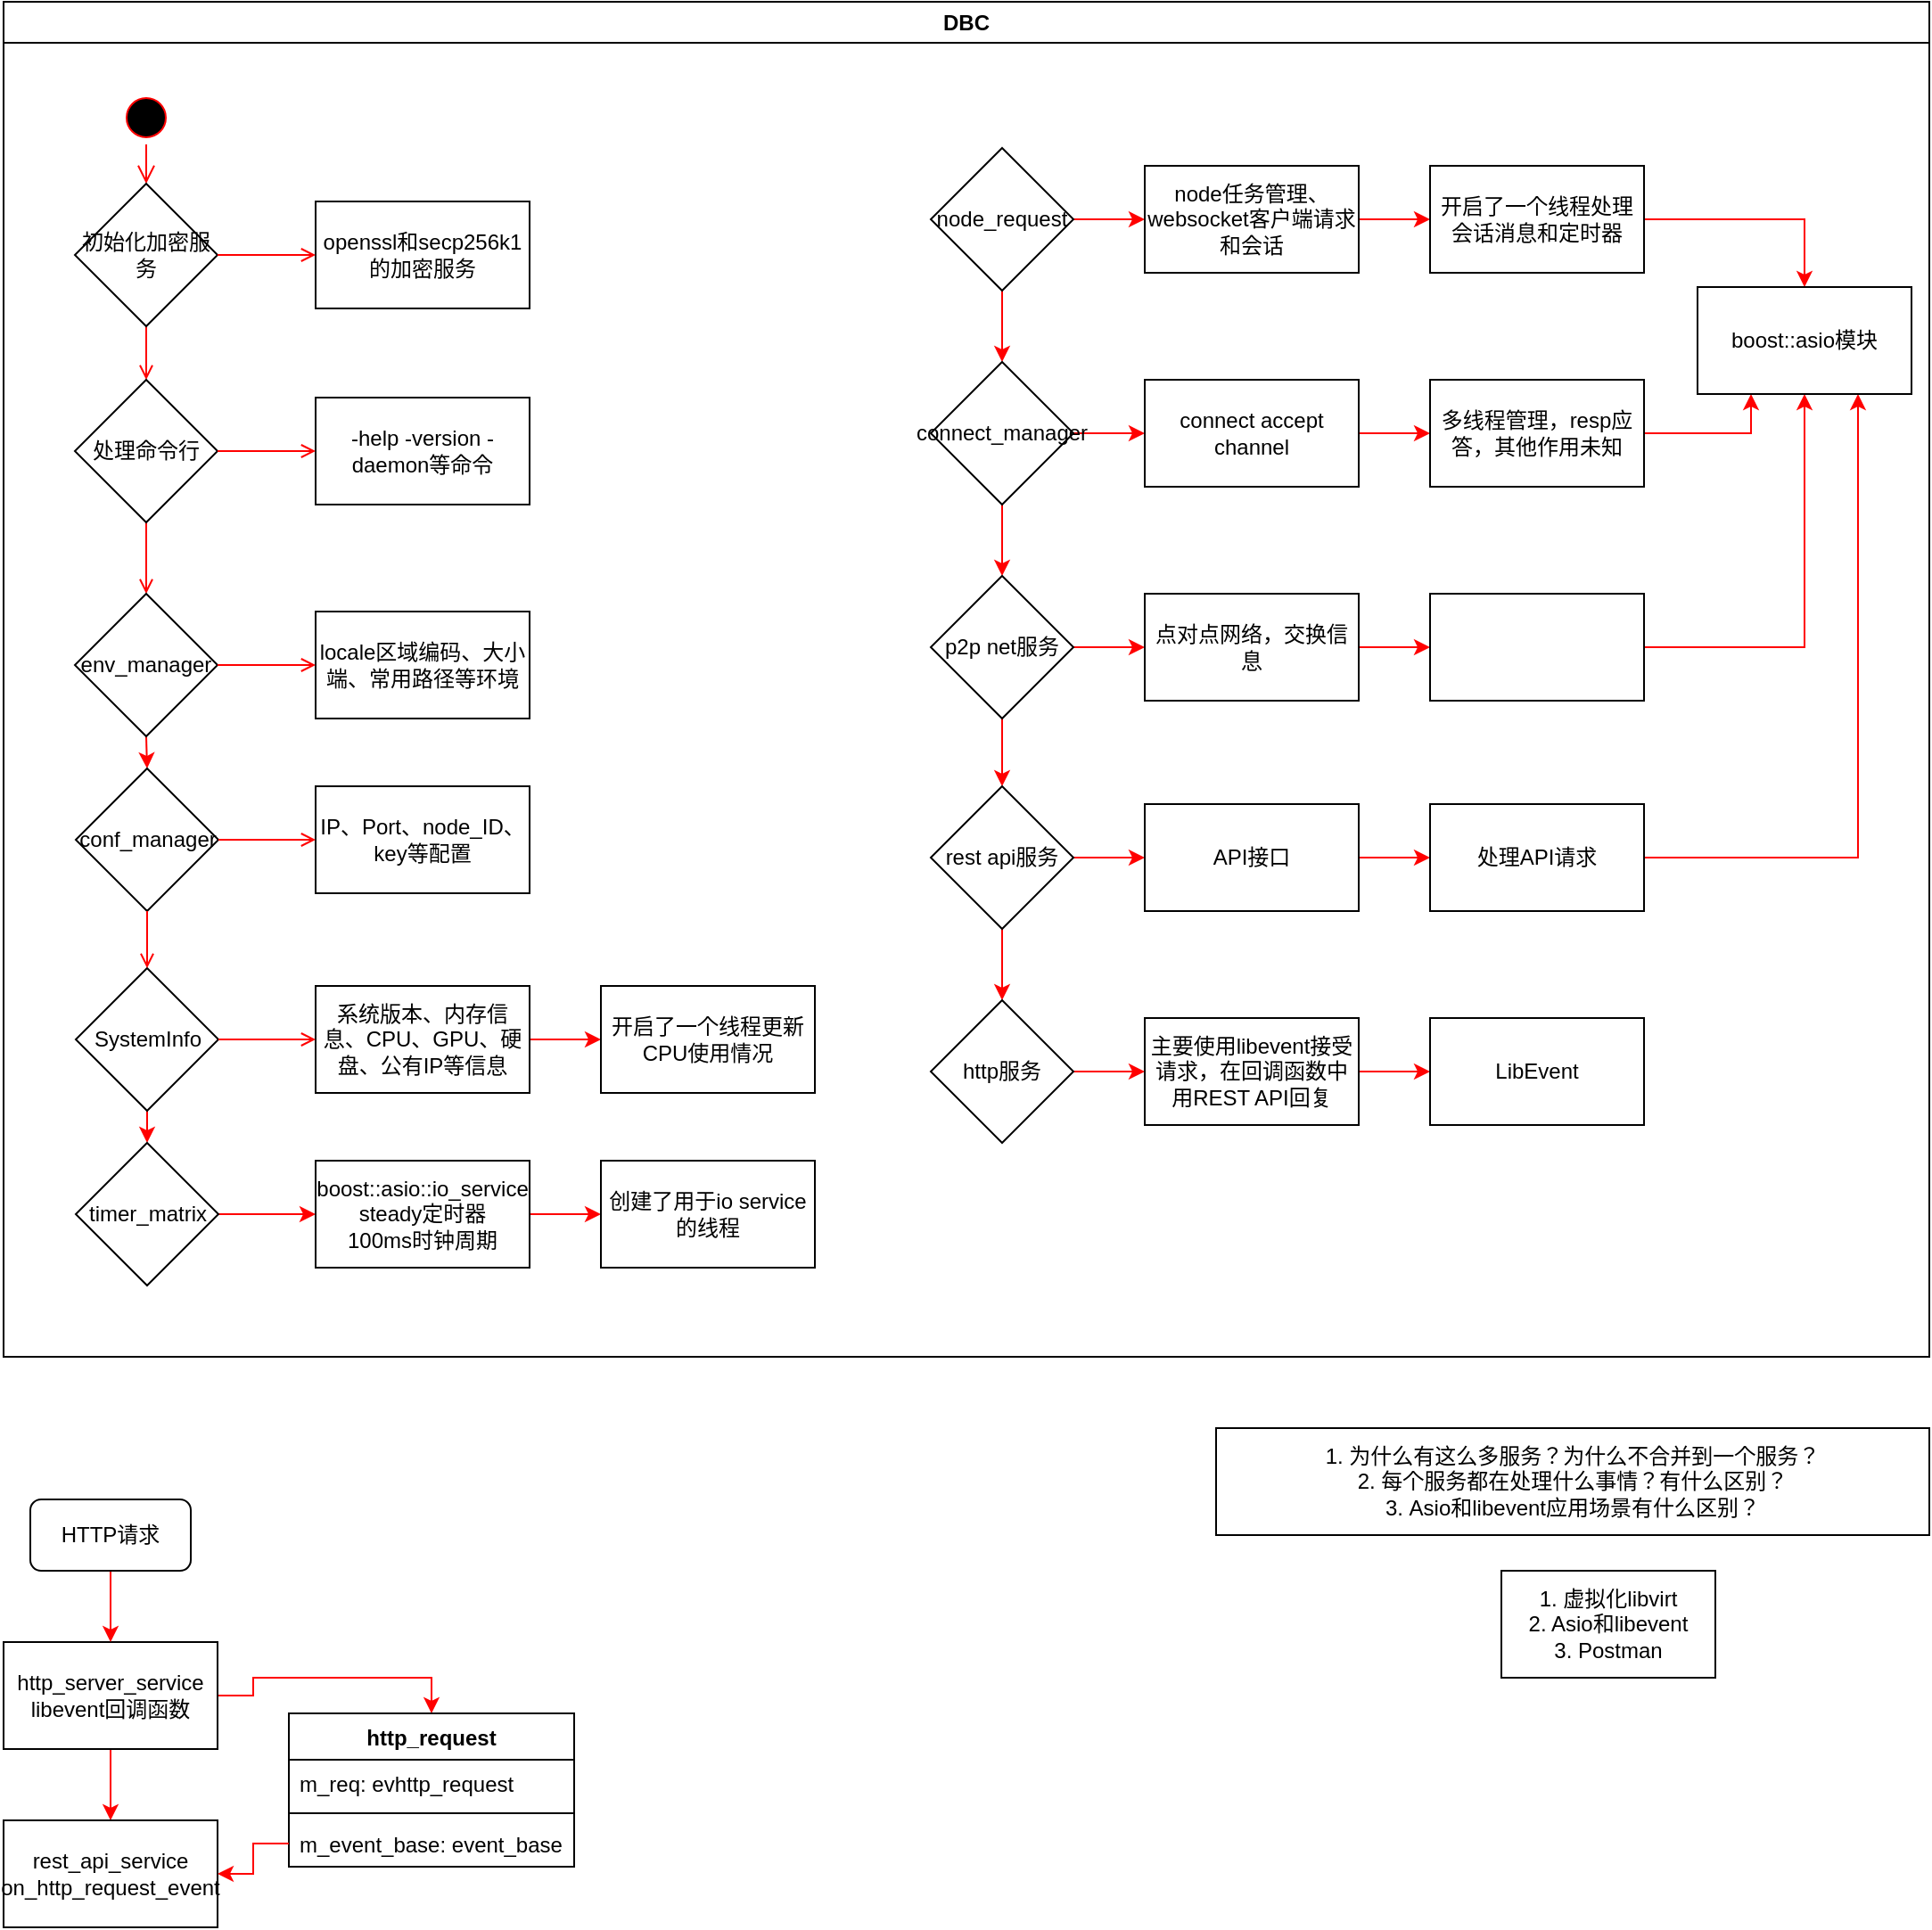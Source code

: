 <mxfile version="15.2.7" type="github">
  <diagram name="Page-1" id="e7e014a7-5840-1c2e-5031-d8a46d1fe8dd">
    <mxGraphModel dx="1355" dy="774" grid="1" gridSize="10" guides="1" tooltips="1" connect="1" arrows="1" fold="1" page="1" pageScale="1" pageWidth="1169" pageHeight="826" background="none" math="0" shadow="0">
      <root>
        <mxCell id="0" />
        <mxCell id="1" parent="0" />
        <mxCell id="2" value="DBC" style="swimlane;whiteSpace=wrap" parent="1" vertex="1">
          <mxGeometry x="40" y="40" width="1080" height="760" as="geometry" />
        </mxCell>
        <mxCell id="5" value="" style="ellipse;shape=startState;fillColor=#000000;strokeColor=#ff0000;" parent="2" vertex="1">
          <mxGeometry x="65" y="50" width="30" height="30" as="geometry" />
        </mxCell>
        <mxCell id="6" value="" style="edgeStyle=elbowEdgeStyle;elbow=horizontal;verticalAlign=bottom;endArrow=open;endSize=8;strokeColor=#FF0000;endFill=1;rounded=0;entryX=0.5;entryY=0;entryDx=0;entryDy=0;" parent="2" source="5" target="j3g2-RbLPYTZvtvbNVoc-41" edge="1">
          <mxGeometry x="65" y="50" as="geometry">
            <mxPoint x="80.5" y="120" as="targetPoint" />
          </mxGeometry>
        </mxCell>
        <mxCell id="9" value="" style="endArrow=open;strokeColor=#FF0000;endFill=1;rounded=0;exitX=0.5;exitY=1;exitDx=0;exitDy=0;entryX=0.5;entryY=0;entryDx=0;entryDy=0;" parent="2" source="j3g2-RbLPYTZvtvbNVoc-41" target="j3g2-RbLPYTZvtvbNVoc-42" edge="1">
          <mxGeometry relative="1" as="geometry">
            <mxPoint x="80" y="170" as="sourcePoint" />
            <mxPoint x="180.5" y="142" as="targetPoint" />
          </mxGeometry>
        </mxCell>
        <mxCell id="11" value="" style="endArrow=open;strokeColor=#FF0000;endFill=1;rounded=0;entryX=0.5;entryY=0;entryDx=0;entryDy=0;exitX=0.5;exitY=1;exitDx=0;exitDy=0;" parent="2" source="j3g2-RbLPYTZvtvbNVoc-42" target="j3g2-RbLPYTZvtvbNVoc-43" edge="1">
          <mxGeometry relative="1" as="geometry">
            <mxPoint x="160.5" y="322" as="sourcePoint" />
            <mxPoint x="80" y="335" as="targetPoint" />
          </mxGeometry>
        </mxCell>
        <mxCell id="j3g2-RbLPYTZvtvbNVoc-41" value="初始化加密服务" style="rhombus;whiteSpace=wrap;html=1;" parent="2" vertex="1">
          <mxGeometry x="40" y="102" width="80" height="80" as="geometry" />
        </mxCell>
        <mxCell id="j3g2-RbLPYTZvtvbNVoc-42" value="处理命令行" style="rhombus;whiteSpace=wrap;html=1;" parent="2" vertex="1">
          <mxGeometry x="40" y="212" width="80" height="80" as="geometry" />
        </mxCell>
        <mxCell id="j3g2-RbLPYTZvtvbNVoc-46" style="edgeStyle=orthogonalEdgeStyle;rounded=0;orthogonalLoop=1;jettySize=auto;html=1;exitX=0.5;exitY=1;exitDx=0;exitDy=0;entryX=0.5;entryY=0;entryDx=0;entryDy=0;strokeColor=#FF0000;" parent="2" source="j3g2-RbLPYTZvtvbNVoc-43" target="j3g2-RbLPYTZvtvbNVoc-44" edge="1">
          <mxGeometry relative="1" as="geometry" />
        </mxCell>
        <mxCell id="j3g2-RbLPYTZvtvbNVoc-43" value="env_manager" style="rhombus;whiteSpace=wrap;html=1;" parent="2" vertex="1">
          <mxGeometry x="40" y="332" width="80" height="80" as="geometry" />
        </mxCell>
        <mxCell id="j3g2-RbLPYTZvtvbNVoc-44" value="conf_manager" style="rhombus;whiteSpace=wrap;html=1;" parent="2" vertex="1">
          <mxGeometry x="40.5" y="430" width="80" height="80" as="geometry" />
        </mxCell>
        <mxCell id="j3g2-RbLPYTZvtvbNVoc-63" style="edgeStyle=orthogonalEdgeStyle;rounded=0;orthogonalLoop=1;jettySize=auto;html=1;exitX=0.5;exitY=1;exitDx=0;exitDy=0;entryX=0.5;entryY=0;entryDx=0;entryDy=0;strokeColor=#FF0000;" parent="2" source="j3g2-RbLPYTZvtvbNVoc-48" target="j3g2-RbLPYTZvtvbNVoc-62" edge="1">
          <mxGeometry relative="1" as="geometry" />
        </mxCell>
        <mxCell id="j3g2-RbLPYTZvtvbNVoc-48" value="SystemInfo" style="rhombus;whiteSpace=wrap;html=1;" parent="2" vertex="1">
          <mxGeometry x="40.5" y="542" width="80" height="80" as="geometry" />
        </mxCell>
        <mxCell id="j3g2-RbLPYTZvtvbNVoc-50" value="" style="endArrow=open;strokeColor=#FF0000;endFill=1;rounded=0;entryX=0.5;entryY=0;entryDx=0;entryDy=0;exitX=0.5;exitY=1;exitDx=0;exitDy=0;" parent="2" source="j3g2-RbLPYTZvtvbNVoc-44" target="j3g2-RbLPYTZvtvbNVoc-48" edge="1">
          <mxGeometry relative="1" as="geometry">
            <mxPoint x="90" y="302" as="sourcePoint" />
            <mxPoint x="90" y="342" as="targetPoint" />
          </mxGeometry>
        </mxCell>
        <mxCell id="j3g2-RbLPYTZvtvbNVoc-51" value="openssl和secp256k1的加密服务" style="rounded=0;whiteSpace=wrap;html=1;" parent="2" vertex="1">
          <mxGeometry x="175" y="112" width="120" height="60" as="geometry" />
        </mxCell>
        <mxCell id="20" value="" style="endArrow=open;strokeColor=#FF0000;endFill=1;rounded=0;exitX=1;exitY=0.5;exitDx=0;exitDy=0;entryX=0;entryY=0.5;entryDx=0;entryDy=0;" parent="2" source="j3g2-RbLPYTZvtvbNVoc-41" target="j3g2-RbLPYTZvtvbNVoc-51" edge="1">
          <mxGeometry relative="1" as="geometry">
            <mxPoint x="259.5" y="448" as="sourcePoint" />
            <mxPoint x="389.5" y="448" as="targetPoint" />
          </mxGeometry>
        </mxCell>
        <mxCell id="j3g2-RbLPYTZvtvbNVoc-52" value="-help -version -daemon等命令" style="rounded=0;whiteSpace=wrap;html=1;" parent="2" vertex="1">
          <mxGeometry x="175" y="222" width="120" height="60" as="geometry" />
        </mxCell>
        <mxCell id="j3g2-RbLPYTZvtvbNVoc-53" value="" style="endArrow=open;strokeColor=#FF0000;endFill=1;rounded=0;exitX=1;exitY=0.5;exitDx=0;exitDy=0;entryX=0;entryY=0.5;entryDx=0;entryDy=0;" parent="2" source="j3g2-RbLPYTZvtvbNVoc-42" target="j3g2-RbLPYTZvtvbNVoc-52" edge="1">
          <mxGeometry relative="1" as="geometry">
            <mxPoint x="130" y="152" as="sourcePoint" />
            <mxPoint x="295" y="152" as="targetPoint" />
          </mxGeometry>
        </mxCell>
        <mxCell id="j3g2-RbLPYTZvtvbNVoc-54" value="locale区域编码、大小端、常用路径等环境" style="rounded=0;whiteSpace=wrap;html=1;" parent="2" vertex="1">
          <mxGeometry x="175" y="342" width="120" height="60" as="geometry" />
        </mxCell>
        <mxCell id="j3g2-RbLPYTZvtvbNVoc-55" value="" style="endArrow=open;strokeColor=#FF0000;endFill=1;rounded=0;exitX=1;exitY=0.5;exitDx=0;exitDy=0;entryX=0;entryY=0.5;entryDx=0;entryDy=0;" parent="2" source="j3g2-RbLPYTZvtvbNVoc-43" target="j3g2-RbLPYTZvtvbNVoc-54" edge="1">
          <mxGeometry relative="1" as="geometry">
            <mxPoint x="130" y="262" as="sourcePoint" />
            <mxPoint x="295" y="262" as="targetPoint" />
          </mxGeometry>
        </mxCell>
        <mxCell id="j3g2-RbLPYTZvtvbNVoc-56" value="IP、Port、node_ID、key等配置" style="rounded=0;whiteSpace=wrap;html=1;" parent="2" vertex="1">
          <mxGeometry x="175" y="440" width="120" height="60" as="geometry" />
        </mxCell>
        <mxCell id="j3g2-RbLPYTZvtvbNVoc-57" value="" style="endArrow=open;strokeColor=#FF0000;endFill=1;rounded=0;exitX=1;exitY=0.5;exitDx=0;exitDy=0;entryX=0;entryY=0.5;entryDx=0;entryDy=0;" parent="2" source="j3g2-RbLPYTZvtvbNVoc-44" target="j3g2-RbLPYTZvtvbNVoc-56" edge="1">
          <mxGeometry relative="1" as="geometry">
            <mxPoint x="130" y="382" as="sourcePoint" />
            <mxPoint x="295" y="382" as="targetPoint" />
          </mxGeometry>
        </mxCell>
        <mxCell id="j3g2-RbLPYTZvtvbNVoc-66" style="edgeStyle=orthogonalEdgeStyle;rounded=0;orthogonalLoop=1;jettySize=auto;html=1;exitX=1;exitY=0.5;exitDx=0;exitDy=0;entryX=0;entryY=0.5;entryDx=0;entryDy=0;strokeColor=#FF0000;" parent="2" source="j3g2-RbLPYTZvtvbNVoc-58" target="j3g2-RbLPYTZvtvbNVoc-60" edge="1">
          <mxGeometry relative="1" as="geometry" />
        </mxCell>
        <mxCell id="j3g2-RbLPYTZvtvbNVoc-58" value="系统版本、内存信息、CPU、GPU、硬盘、公有IP等信息" style="rounded=0;whiteSpace=wrap;html=1;" parent="2" vertex="1">
          <mxGeometry x="175" y="552" width="120" height="60" as="geometry" />
        </mxCell>
        <mxCell id="j3g2-RbLPYTZvtvbNVoc-60" value="开启了一个线程更新CPU使用情况" style="rounded=0;whiteSpace=wrap;html=1;" parent="2" vertex="1">
          <mxGeometry x="335" y="552" width="120" height="60" as="geometry" />
        </mxCell>
        <mxCell id="j3g2-RbLPYTZvtvbNVoc-65" style="edgeStyle=orthogonalEdgeStyle;rounded=0;orthogonalLoop=1;jettySize=auto;html=1;exitX=1;exitY=0.5;exitDx=0;exitDy=0;strokeColor=#FF0000;" parent="2" source="j3g2-RbLPYTZvtvbNVoc-62" target="j3g2-RbLPYTZvtvbNVoc-64" edge="1">
          <mxGeometry relative="1" as="geometry" />
        </mxCell>
        <mxCell id="j3g2-RbLPYTZvtvbNVoc-62" value="timer_matrix" style="rhombus;whiteSpace=wrap;html=1;" parent="2" vertex="1">
          <mxGeometry x="40.5" y="640" width="80" height="80" as="geometry" />
        </mxCell>
        <mxCell id="j3g2-RbLPYTZvtvbNVoc-68" style="edgeStyle=orthogonalEdgeStyle;rounded=0;orthogonalLoop=1;jettySize=auto;html=1;exitX=1;exitY=0.5;exitDx=0;exitDy=0;entryX=0;entryY=0.5;entryDx=0;entryDy=0;strokeColor=#FF0000;" parent="2" source="j3g2-RbLPYTZvtvbNVoc-64" target="j3g2-RbLPYTZvtvbNVoc-67" edge="1">
          <mxGeometry relative="1" as="geometry" />
        </mxCell>
        <mxCell id="j3g2-RbLPYTZvtvbNVoc-64" value="boost::asio::io_service&lt;br&gt;steady定时器&lt;br&gt;100ms时钟周期" style="rounded=0;whiteSpace=wrap;html=1;" parent="2" vertex="1">
          <mxGeometry x="175" y="650" width="120" height="60" as="geometry" />
        </mxCell>
        <mxCell id="j3g2-RbLPYTZvtvbNVoc-67" value="创建了用于io service的线程" style="rounded=0;whiteSpace=wrap;html=1;" parent="2" vertex="1">
          <mxGeometry x="335" y="650" width="120" height="60" as="geometry" />
        </mxCell>
        <mxCell id="j3g2-RbLPYTZvtvbNVoc-71" style="edgeStyle=orthogonalEdgeStyle;rounded=0;orthogonalLoop=1;jettySize=auto;html=1;exitX=1;exitY=0.5;exitDx=0;exitDy=0;strokeColor=#FF0000;" parent="2" source="j3g2-RbLPYTZvtvbNVoc-69" target="j3g2-RbLPYTZvtvbNVoc-70" edge="1">
          <mxGeometry relative="1" as="geometry" />
        </mxCell>
        <mxCell id="pLDWIjj2GUjcDCVIS8U9-26" style="edgeStyle=orthogonalEdgeStyle;rounded=0;orthogonalLoop=1;jettySize=auto;html=1;exitX=0.5;exitY=1;exitDx=0;exitDy=0;entryX=0.5;entryY=0;entryDx=0;entryDy=0;strokeColor=#FF0000;" edge="1" parent="2" source="j3g2-RbLPYTZvtvbNVoc-69" target="j3g2-RbLPYTZvtvbNVoc-72">
          <mxGeometry relative="1" as="geometry" />
        </mxCell>
        <mxCell id="j3g2-RbLPYTZvtvbNVoc-69" value="node_request" style="rhombus;whiteSpace=wrap;html=1;" parent="2" vertex="1">
          <mxGeometry x="520" y="82" width="80" height="80" as="geometry" />
        </mxCell>
        <mxCell id="j3g2-RbLPYTZvtvbNVoc-75" style="edgeStyle=orthogonalEdgeStyle;rounded=0;orthogonalLoop=1;jettySize=auto;html=1;exitX=1;exitY=0.5;exitDx=0;exitDy=0;entryX=0;entryY=0.5;entryDx=0;entryDy=0;strokeColor=#FF0000;" parent="2" source="j3g2-RbLPYTZvtvbNVoc-70" target="j3g2-RbLPYTZvtvbNVoc-74" edge="1">
          <mxGeometry relative="1" as="geometry" />
        </mxCell>
        <mxCell id="j3g2-RbLPYTZvtvbNVoc-70" value="node任务管理、websocket客户端请求和会话" style="rounded=0;whiteSpace=wrap;html=1;" parent="2" vertex="1">
          <mxGeometry x="640" y="92" width="120" height="60" as="geometry" />
        </mxCell>
        <mxCell id="j3g2-RbLPYTZvtvbNVoc-86" style="edgeStyle=orthogonalEdgeStyle;rounded=0;orthogonalLoop=1;jettySize=auto;html=1;exitX=1;exitY=0.5;exitDx=0;exitDy=0;strokeColor=#FF0000;" parent="2" source="j3g2-RbLPYTZvtvbNVoc-72" target="j3g2-RbLPYTZvtvbNVoc-76" edge="1">
          <mxGeometry relative="1" as="geometry" />
        </mxCell>
        <mxCell id="pLDWIjj2GUjcDCVIS8U9-27" style="edgeStyle=orthogonalEdgeStyle;rounded=0;orthogonalLoop=1;jettySize=auto;html=1;exitX=0.5;exitY=1;exitDx=0;exitDy=0;strokeColor=#FF0000;" edge="1" parent="2" source="j3g2-RbLPYTZvtvbNVoc-72" target="j3g2-RbLPYTZvtvbNVoc-73">
          <mxGeometry relative="1" as="geometry" />
        </mxCell>
        <mxCell id="j3g2-RbLPYTZvtvbNVoc-72" value="connect_manager" style="rhombus;whiteSpace=wrap;html=1;" parent="2" vertex="1">
          <mxGeometry x="520" y="202" width="80" height="80" as="geometry" />
        </mxCell>
        <mxCell id="j3g2-RbLPYTZvtvbNVoc-88" style="edgeStyle=orthogonalEdgeStyle;rounded=0;orthogonalLoop=1;jettySize=auto;html=1;exitX=1;exitY=0.5;exitDx=0;exitDy=0;entryX=0;entryY=0.5;entryDx=0;entryDy=0;strokeColor=#FF0000;" parent="2" source="j3g2-RbLPYTZvtvbNVoc-73" target="j3g2-RbLPYTZvtvbNVoc-78" edge="1">
          <mxGeometry relative="1" as="geometry" />
        </mxCell>
        <mxCell id="pLDWIjj2GUjcDCVIS8U9-28" style="edgeStyle=orthogonalEdgeStyle;rounded=0;orthogonalLoop=1;jettySize=auto;html=1;exitX=0.5;exitY=1;exitDx=0;exitDy=0;strokeColor=#FF0000;" edge="1" parent="2" source="j3g2-RbLPYTZvtvbNVoc-73" target="j3g2-RbLPYTZvtvbNVoc-80">
          <mxGeometry relative="1" as="geometry" />
        </mxCell>
        <mxCell id="j3g2-RbLPYTZvtvbNVoc-73" value="p2p net服务" style="rhombus;whiteSpace=wrap;html=1;" parent="2" vertex="1">
          <mxGeometry x="520" y="322" width="80" height="80" as="geometry" />
        </mxCell>
        <mxCell id="j3g2-RbLPYTZvtvbNVoc-95" style="edgeStyle=orthogonalEdgeStyle;rounded=0;orthogonalLoop=1;jettySize=auto;html=1;exitX=1;exitY=0.5;exitDx=0;exitDy=0;entryX=0.5;entryY=0;entryDx=0;entryDy=0;strokeColor=#FF0000;" parent="2" source="j3g2-RbLPYTZvtvbNVoc-74" target="j3g2-RbLPYTZvtvbNVoc-94" edge="1">
          <mxGeometry relative="1" as="geometry" />
        </mxCell>
        <mxCell id="j3g2-RbLPYTZvtvbNVoc-74" value="开启了一个线程处理会话消息和定时器" style="rounded=0;whiteSpace=wrap;html=1;" parent="2" vertex="1">
          <mxGeometry x="800" y="92" width="120" height="60" as="geometry" />
        </mxCell>
        <mxCell id="j3g2-RbLPYTZvtvbNVoc-87" style="edgeStyle=orthogonalEdgeStyle;rounded=0;orthogonalLoop=1;jettySize=auto;html=1;exitX=1;exitY=0.5;exitDx=0;exitDy=0;strokeColor=#FF0000;" parent="2" source="j3g2-RbLPYTZvtvbNVoc-76" target="j3g2-RbLPYTZvtvbNVoc-77" edge="1">
          <mxGeometry relative="1" as="geometry" />
        </mxCell>
        <mxCell id="j3g2-RbLPYTZvtvbNVoc-76" value="connect accept channel" style="rounded=0;whiteSpace=wrap;html=1;" parent="2" vertex="1">
          <mxGeometry x="640" y="212" width="120" height="60" as="geometry" />
        </mxCell>
        <mxCell id="j3g2-RbLPYTZvtvbNVoc-96" style="edgeStyle=orthogonalEdgeStyle;rounded=0;orthogonalLoop=1;jettySize=auto;html=1;exitX=1;exitY=0.5;exitDx=0;exitDy=0;entryX=0.25;entryY=1;entryDx=0;entryDy=0;strokeColor=#FF0000;" parent="2" source="j3g2-RbLPYTZvtvbNVoc-77" target="j3g2-RbLPYTZvtvbNVoc-94" edge="1">
          <mxGeometry relative="1" as="geometry" />
        </mxCell>
        <mxCell id="j3g2-RbLPYTZvtvbNVoc-77" value="多线程管理，resp应答，其他作用未知" style="rounded=0;whiteSpace=wrap;html=1;" parent="2" vertex="1">
          <mxGeometry x="800" y="212" width="120" height="60" as="geometry" />
        </mxCell>
        <mxCell id="j3g2-RbLPYTZvtvbNVoc-89" style="edgeStyle=orthogonalEdgeStyle;rounded=0;orthogonalLoop=1;jettySize=auto;html=1;exitX=1;exitY=0.5;exitDx=0;exitDy=0;strokeColor=#FF0000;" parent="2" source="j3g2-RbLPYTZvtvbNVoc-78" target="j3g2-RbLPYTZvtvbNVoc-79" edge="1">
          <mxGeometry relative="1" as="geometry" />
        </mxCell>
        <mxCell id="j3g2-RbLPYTZvtvbNVoc-78" value="&lt;span&gt;点对点网络，交换信息&lt;/span&gt;" style="rounded=0;whiteSpace=wrap;html=1;" parent="2" vertex="1">
          <mxGeometry x="640" y="332" width="120" height="60" as="geometry" />
        </mxCell>
        <mxCell id="j3g2-RbLPYTZvtvbNVoc-97" style="edgeStyle=orthogonalEdgeStyle;rounded=0;orthogonalLoop=1;jettySize=auto;html=1;exitX=1;exitY=0.5;exitDx=0;exitDy=0;strokeColor=#FF0000;entryX=0.5;entryY=1;entryDx=0;entryDy=0;" parent="2" source="j3g2-RbLPYTZvtvbNVoc-79" target="j3g2-RbLPYTZvtvbNVoc-94" edge="1">
          <mxGeometry relative="1" as="geometry">
            <mxPoint x="1040" y="310" as="targetPoint" />
          </mxGeometry>
        </mxCell>
        <mxCell id="j3g2-RbLPYTZvtvbNVoc-79" value="" style="rounded=0;whiteSpace=wrap;html=1;" parent="2" vertex="1">
          <mxGeometry x="800" y="332" width="120" height="60" as="geometry" />
        </mxCell>
        <mxCell id="j3g2-RbLPYTZvtvbNVoc-90" style="edgeStyle=orthogonalEdgeStyle;rounded=0;orthogonalLoop=1;jettySize=auto;html=1;exitX=1;exitY=0.5;exitDx=0;exitDy=0;strokeColor=#FF0000;" parent="2" source="j3g2-RbLPYTZvtvbNVoc-80" target="j3g2-RbLPYTZvtvbNVoc-82" edge="1">
          <mxGeometry relative="1" as="geometry" />
        </mxCell>
        <mxCell id="pLDWIjj2GUjcDCVIS8U9-29" style="edgeStyle=orthogonalEdgeStyle;rounded=0;orthogonalLoop=1;jettySize=auto;html=1;exitX=0.5;exitY=1;exitDx=0;exitDy=0;strokeColor=#FF0000;" edge="1" parent="2" source="j3g2-RbLPYTZvtvbNVoc-80" target="j3g2-RbLPYTZvtvbNVoc-81">
          <mxGeometry relative="1" as="geometry" />
        </mxCell>
        <mxCell id="j3g2-RbLPYTZvtvbNVoc-80" value="rest api服务" style="rhombus;whiteSpace=wrap;html=1;" parent="2" vertex="1">
          <mxGeometry x="520" y="440" width="80" height="80" as="geometry" />
        </mxCell>
        <mxCell id="j3g2-RbLPYTZvtvbNVoc-92" style="edgeStyle=orthogonalEdgeStyle;rounded=0;orthogonalLoop=1;jettySize=auto;html=1;exitX=1;exitY=0.5;exitDx=0;exitDy=0;entryX=0;entryY=0.5;entryDx=0;entryDy=0;strokeColor=#FF0000;" parent="2" source="j3g2-RbLPYTZvtvbNVoc-81" target="j3g2-RbLPYTZvtvbNVoc-84" edge="1">
          <mxGeometry relative="1" as="geometry" />
        </mxCell>
        <mxCell id="j3g2-RbLPYTZvtvbNVoc-81" value="http服务" style="rhombus;whiteSpace=wrap;html=1;" parent="2" vertex="1">
          <mxGeometry x="520" y="560" width="80" height="80" as="geometry" />
        </mxCell>
        <mxCell id="j3g2-RbLPYTZvtvbNVoc-91" style="edgeStyle=orthogonalEdgeStyle;rounded=0;orthogonalLoop=1;jettySize=auto;html=1;exitX=1;exitY=0.5;exitDx=0;exitDy=0;entryX=0;entryY=0.5;entryDx=0;entryDy=0;strokeColor=#FF0000;" parent="2" source="j3g2-RbLPYTZvtvbNVoc-82" target="j3g2-RbLPYTZvtvbNVoc-83" edge="1">
          <mxGeometry relative="1" as="geometry" />
        </mxCell>
        <mxCell id="j3g2-RbLPYTZvtvbNVoc-82" value="API接口" style="rounded=0;whiteSpace=wrap;html=1;" parent="2" vertex="1">
          <mxGeometry x="640" y="450" width="120" height="60" as="geometry" />
        </mxCell>
        <mxCell id="pLDWIjj2GUjcDCVIS8U9-20" style="edgeStyle=orthogonalEdgeStyle;rounded=0;orthogonalLoop=1;jettySize=auto;html=1;exitX=1;exitY=0.5;exitDx=0;exitDy=0;entryX=0.75;entryY=1;entryDx=0;entryDy=0;entryPerimeter=0;strokeColor=#FF0000;" edge="1" parent="2" source="j3g2-RbLPYTZvtvbNVoc-83" target="j3g2-RbLPYTZvtvbNVoc-94">
          <mxGeometry relative="1" as="geometry" />
        </mxCell>
        <mxCell id="j3g2-RbLPYTZvtvbNVoc-83" value="处理API请求" style="rounded=0;whiteSpace=wrap;html=1;" parent="2" vertex="1">
          <mxGeometry x="800" y="450" width="120" height="60" as="geometry" />
        </mxCell>
        <mxCell id="j3g2-RbLPYTZvtvbNVoc-93" style="edgeStyle=orthogonalEdgeStyle;rounded=0;orthogonalLoop=1;jettySize=auto;html=1;exitX=1;exitY=0.5;exitDx=0;exitDy=0;strokeColor=#FF0000;" parent="2" source="j3g2-RbLPYTZvtvbNVoc-84" target="j3g2-RbLPYTZvtvbNVoc-85" edge="1">
          <mxGeometry relative="1" as="geometry" />
        </mxCell>
        <mxCell id="j3g2-RbLPYTZvtvbNVoc-84" value="&lt;span&gt;主要使用libevent接受请求，在回调函数中用REST API回复&lt;/span&gt;" style="rounded=0;whiteSpace=wrap;html=1;" parent="2" vertex="1">
          <mxGeometry x="640" y="570" width="120" height="60" as="geometry" />
        </mxCell>
        <mxCell id="j3g2-RbLPYTZvtvbNVoc-85" value="LibEvent" style="rounded=0;whiteSpace=wrap;html=1;" parent="2" vertex="1">
          <mxGeometry x="800" y="570" width="120" height="60" as="geometry" />
        </mxCell>
        <mxCell id="j3g2-RbLPYTZvtvbNVoc-94" value="boost::asio模块" style="rounded=0;whiteSpace=wrap;html=1;" parent="2" vertex="1">
          <mxGeometry x="950" y="160" width="120" height="60" as="geometry" />
        </mxCell>
        <mxCell id="j3g2-RbLPYTZvtvbNVoc-59" value="" style="endArrow=open;strokeColor=#FF0000;endFill=1;rounded=0;exitX=1;exitY=0.5;exitDx=0;exitDy=0;" parent="1" source="j3g2-RbLPYTZvtvbNVoc-48" edge="1">
          <mxGeometry relative="1" as="geometry">
            <mxPoint x="170.5" y="520" as="sourcePoint" />
            <mxPoint x="215" y="622" as="targetPoint" />
          </mxGeometry>
        </mxCell>
        <mxCell id="pLDWIjj2GUjcDCVIS8U9-24" value="&lt;span&gt;1. 为什么有这么多服务？为什么不合并到一个服务？&lt;br&gt;2. 每个服务都在处理什么事情？有什么区别？&lt;br&gt;3. Asio和libevent应用场景有什么区别？&lt;br&gt;&lt;/span&gt;" style="rounded=0;whiteSpace=wrap;html=1;" vertex="1" parent="1">
          <mxGeometry x="720" y="840" width="400" height="60" as="geometry" />
        </mxCell>
        <mxCell id="pLDWIjj2GUjcDCVIS8U9-25" value="1. 虚拟化libvirt&lt;br&gt;2. Asio和libevent&lt;br&gt;3. Postman" style="rounded=0;whiteSpace=wrap;html=1;" vertex="1" parent="1">
          <mxGeometry x="880" y="920" width="120" height="60" as="geometry" />
        </mxCell>
        <mxCell id="pLDWIjj2GUjcDCVIS8U9-39" style="edgeStyle=orthogonalEdgeStyle;rounded=0;orthogonalLoop=1;jettySize=auto;html=1;exitX=0.5;exitY=1;exitDx=0;exitDy=0;entryX=0.5;entryY=0;entryDx=0;entryDy=0;strokeColor=#FF0000;" edge="1" parent="1" source="pLDWIjj2GUjcDCVIS8U9-31" target="pLDWIjj2GUjcDCVIS8U9-34">
          <mxGeometry relative="1" as="geometry" />
        </mxCell>
        <mxCell id="pLDWIjj2GUjcDCVIS8U9-43" style="edgeStyle=orthogonalEdgeStyle;rounded=0;orthogonalLoop=1;jettySize=auto;html=1;exitX=1;exitY=0.5;exitDx=0;exitDy=0;entryX=0.5;entryY=0;entryDx=0;entryDy=0;strokeColor=#FF0000;" edge="1" parent="1" source="pLDWIjj2GUjcDCVIS8U9-31" target="pLDWIjj2GUjcDCVIS8U9-35">
          <mxGeometry relative="1" as="geometry" />
        </mxCell>
        <mxCell id="pLDWIjj2GUjcDCVIS8U9-31" value="http_server_service&lt;br&gt;libevent回调函数" style="rounded=0;whiteSpace=wrap;html=1;" vertex="1" parent="1">
          <mxGeometry x="40" y="960" width="120" height="60" as="geometry" />
        </mxCell>
        <mxCell id="pLDWIjj2GUjcDCVIS8U9-33" style="edgeStyle=orthogonalEdgeStyle;rounded=0;orthogonalLoop=1;jettySize=auto;html=1;exitX=0.5;exitY=1;exitDx=0;exitDy=0;entryX=0.5;entryY=0;entryDx=0;entryDy=0;strokeColor=#FF0000;" edge="1" parent="1" source="pLDWIjj2GUjcDCVIS8U9-32" target="pLDWIjj2GUjcDCVIS8U9-31">
          <mxGeometry relative="1" as="geometry" />
        </mxCell>
        <mxCell id="pLDWIjj2GUjcDCVIS8U9-32" value="HTTP请求" style="rounded=1;whiteSpace=wrap;html=1;" vertex="1" parent="1">
          <mxGeometry x="55" y="880" width="90" height="40" as="geometry" />
        </mxCell>
        <mxCell id="pLDWIjj2GUjcDCVIS8U9-34" value="rest_api_service&lt;br&gt;on_http_request_event" style="rounded=0;whiteSpace=wrap;html=1;" vertex="1" parent="1">
          <mxGeometry x="40" y="1060" width="120" height="60" as="geometry" />
        </mxCell>
        <mxCell id="pLDWIjj2GUjcDCVIS8U9-35" value="http_request" style="swimlane;fontStyle=1;align=center;verticalAlign=top;childLayout=stackLayout;horizontal=1;startSize=26;horizontalStack=0;resizeParent=1;resizeParentMax=0;resizeLast=0;collapsible=1;marginBottom=0;" vertex="1" parent="1">
          <mxGeometry x="200" y="1000" width="160" height="86" as="geometry" />
        </mxCell>
        <mxCell id="pLDWIjj2GUjcDCVIS8U9-36" value="m_req: evhttp_request" style="text;strokeColor=none;fillColor=none;align=left;verticalAlign=top;spacingLeft=4;spacingRight=4;overflow=hidden;rotatable=0;points=[[0,0.5],[1,0.5]];portConstraint=eastwest;" vertex="1" parent="pLDWIjj2GUjcDCVIS8U9-35">
          <mxGeometry y="26" width="160" height="26" as="geometry" />
        </mxCell>
        <mxCell id="pLDWIjj2GUjcDCVIS8U9-37" value="" style="line;strokeWidth=1;fillColor=none;align=left;verticalAlign=middle;spacingTop=-1;spacingLeft=3;spacingRight=3;rotatable=0;labelPosition=right;points=[];portConstraint=eastwest;" vertex="1" parent="pLDWIjj2GUjcDCVIS8U9-35">
          <mxGeometry y="52" width="160" height="8" as="geometry" />
        </mxCell>
        <mxCell id="pLDWIjj2GUjcDCVIS8U9-38" value="m_event_base: event_base" style="text;strokeColor=none;fillColor=none;align=left;verticalAlign=top;spacingLeft=4;spacingRight=4;overflow=hidden;rotatable=0;points=[[0,0.5],[1,0.5]];portConstraint=eastwest;" vertex="1" parent="pLDWIjj2GUjcDCVIS8U9-35">
          <mxGeometry y="60" width="160" height="26" as="geometry" />
        </mxCell>
        <mxCell id="pLDWIjj2GUjcDCVIS8U9-44" style="edgeStyle=orthogonalEdgeStyle;rounded=0;orthogonalLoop=1;jettySize=auto;html=1;exitX=0;exitY=0.5;exitDx=0;exitDy=0;strokeColor=#FF0000;" edge="1" parent="1" source="pLDWIjj2GUjcDCVIS8U9-38" target="pLDWIjj2GUjcDCVIS8U9-34">
          <mxGeometry relative="1" as="geometry" />
        </mxCell>
      </root>
    </mxGraphModel>
  </diagram>
</mxfile>
